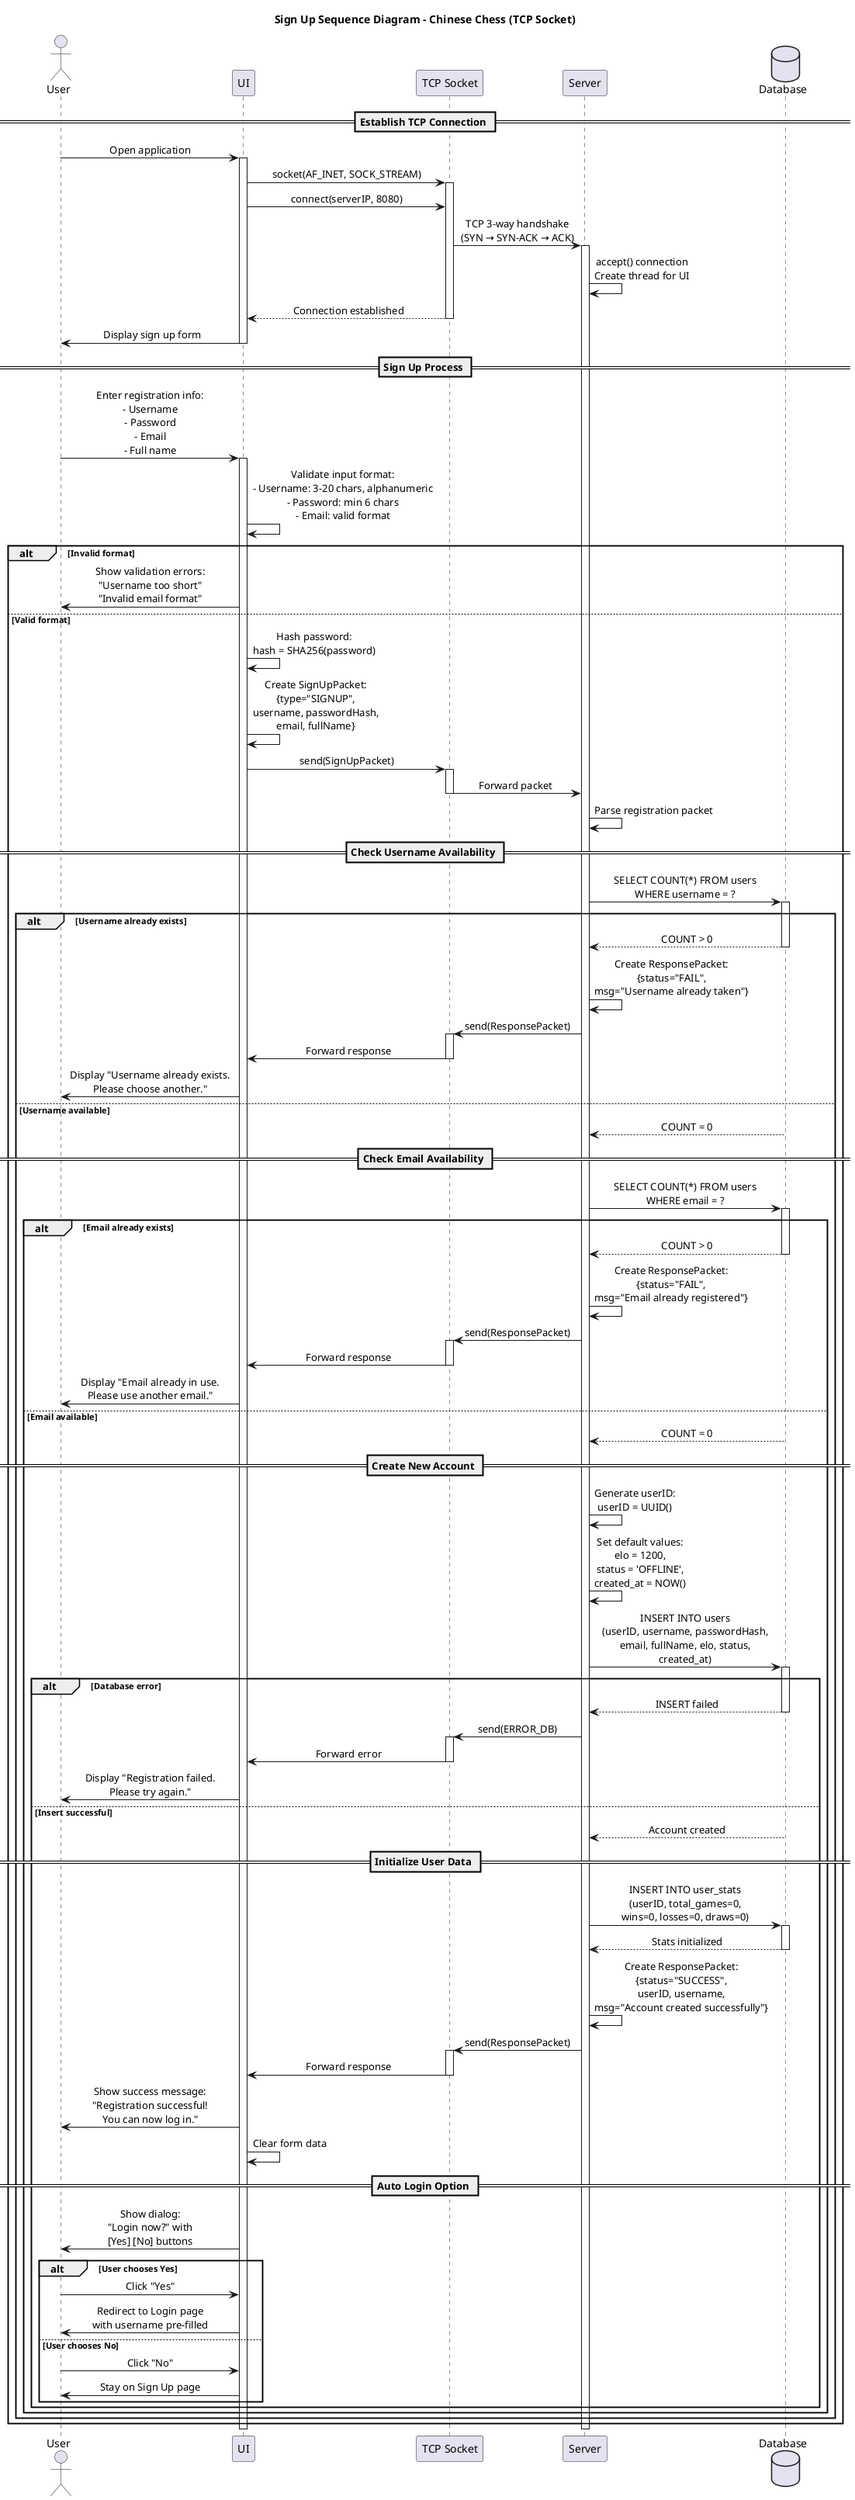 @startuml
title Sign Up Sequence Diagram - Chinese Chess (TCP Socket)

skinparam sequenceMessageAlign center
skinparam responseMessageBelowArrow true

actor User
participant "UI" as UI
participant "TCP Socket" as Socket
participant "Server" as Server
database "Database" as DB

== Establish TCP Connection ==
User -> UI: Open application
activate UI

UI -> Socket: socket(AF_INET, SOCK_STREAM)
activate Socket
UI -> Socket: connect(serverIP, 8080)

Socket -> Server: TCP 3-way handshake\n(SYN → SYN-ACK → ACK)
activate Server

Server -> Server: accept() connection\nCreate thread for UI
Socket --> UI: Connection established
deactivate Socket

UI -> User: Display sign up form
deactivate UI

== Sign Up Process ==
User -> UI: Enter registration info:\n- Username\n- Password\n- Email\n- Full name
activate UI

UI -> UI: Validate input format:\n- Username: 3-20 chars, alphanumeric\n- Password: min 6 chars\n- Email: valid format

alt Invalid format
    UI -> User: Show validation errors:\n"Username too short"\n"Invalid email format"
    
else Valid format
    UI -> UI: Hash password:\nhash = SHA256(password)
    
    UI -> UI: Create SignUpPacket:\n{type="SIGNUP",\nusername, passwordHash,\nemail, fullName}
    
    UI -> Socket: send(SignUpPacket)
    activate Socket
    Socket -> Server: Forward packet
    deactivate Socket
    
    Server -> Server: Parse registration packet
    
    == Check Username Availability ==
    Server -> DB: SELECT COUNT(*) FROM users\nWHERE username = ?
    activate DB
    
    alt Username already exists
        DB --> Server: COUNT > 0
        deactivate DB
        
        Server -> Server: Create ResponsePacket:\n{status="FAIL",\nmsg="Username already taken"}
        
        Server -> Socket: send(ResponsePacket)
        activate Socket
        Socket -> UI: Forward response
        deactivate Socket
        
        UI -> User: Display "Username already exists.\nPlease choose another."
        
    else Username available
        DB --> Server: COUNT = 0
        deactivate DB
        
        == Check Email Availability ==
        Server -> DB: SELECT COUNT(*) FROM users\nWHERE email = ?
        activate DB
        
        alt Email already exists
            DB --> Server: COUNT > 0
            deactivate DB
            
            Server -> Server: Create ResponsePacket:\n{status="FAIL",\nmsg="Email already registered"}
            
            Server -> Socket: send(ResponsePacket)
            activate Socket
            Socket -> UI: Forward response
            deactivate Socket
            
            UI -> User: Display "Email already in use.\nPlease use another email."
            
        else Email available
            DB --> Server: COUNT = 0
            deactivate DB
            
            == Create New Account ==
            Server -> Server: Generate userID:\nuserID = UUID()
            
            Server -> Server: Set default values:\nelo = 1200,\nstatus = 'OFFLINE',\ncreated_at = NOW()
            
            Server -> DB: INSERT INTO users\n(userID, username, passwordHash,\nemail, fullName, elo, status,\ncreated_at)
            activate DB
            
            alt Database error
                DB --> Server: INSERT failed
                deactivate DB
                
                Server -> Socket: send(ERROR_DB)
                activate Socket
                Socket -> UI: Forward error
                deactivate Socket
                
                UI -> User: Display "Registration failed.\nPlease try again."
                
            else Insert successful
                DB --> Server: Account created
                deactivate DB
                
                == Initialize User Data ==
                Server -> DB: INSERT INTO user_stats\n(userID, total_games=0,\nwins=0, losses=0, draws=0)
                activate DB
                DB --> Server: Stats initialized
                deactivate DB
                
                Server -> Server: Create ResponsePacket:\n{status="SUCCESS",\nuserID, username,\nmsg="Account created successfully"}
                
                Server -> Socket: send(ResponsePacket)
                activate Socket
                Socket -> UI: Forward response
                deactivate Socket
                
                UI -> User: Show success message:\n"Registration successful!\nYou can now log in."
                
                UI -> UI: Clear form data
                
                == Auto Login Option ==
                UI -> User: Show dialog:\n"Login now?" with\n[Yes] [No] buttons
                
                alt User chooses Yes
                    User -> UI: Click "Yes"
                    UI -> User: Redirect to Login page\nwith username pre-filled
                    
                else User chooses No
                    User -> UI: Click "No"
                    UI -> User: Stay on Sign Up page
                end
            end
        end
    end
end

deactivate UI
deactivate Server

@enduml